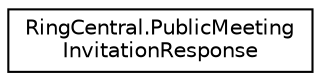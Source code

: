 digraph "Graphical Class Hierarchy"
{
 // LATEX_PDF_SIZE
  edge [fontname="Helvetica",fontsize="10",labelfontname="Helvetica",labelfontsize="10"];
  node [fontname="Helvetica",fontsize="10",shape=record];
  rankdir="LR";
  Node0 [label="RingCentral.PublicMeeting\lInvitationResponse",height=0.2,width=0.4,color="black", fillcolor="white", style="filled",URL="$classRingCentral_1_1PublicMeetingInvitationResponse.html",tooltip=" "];
}
